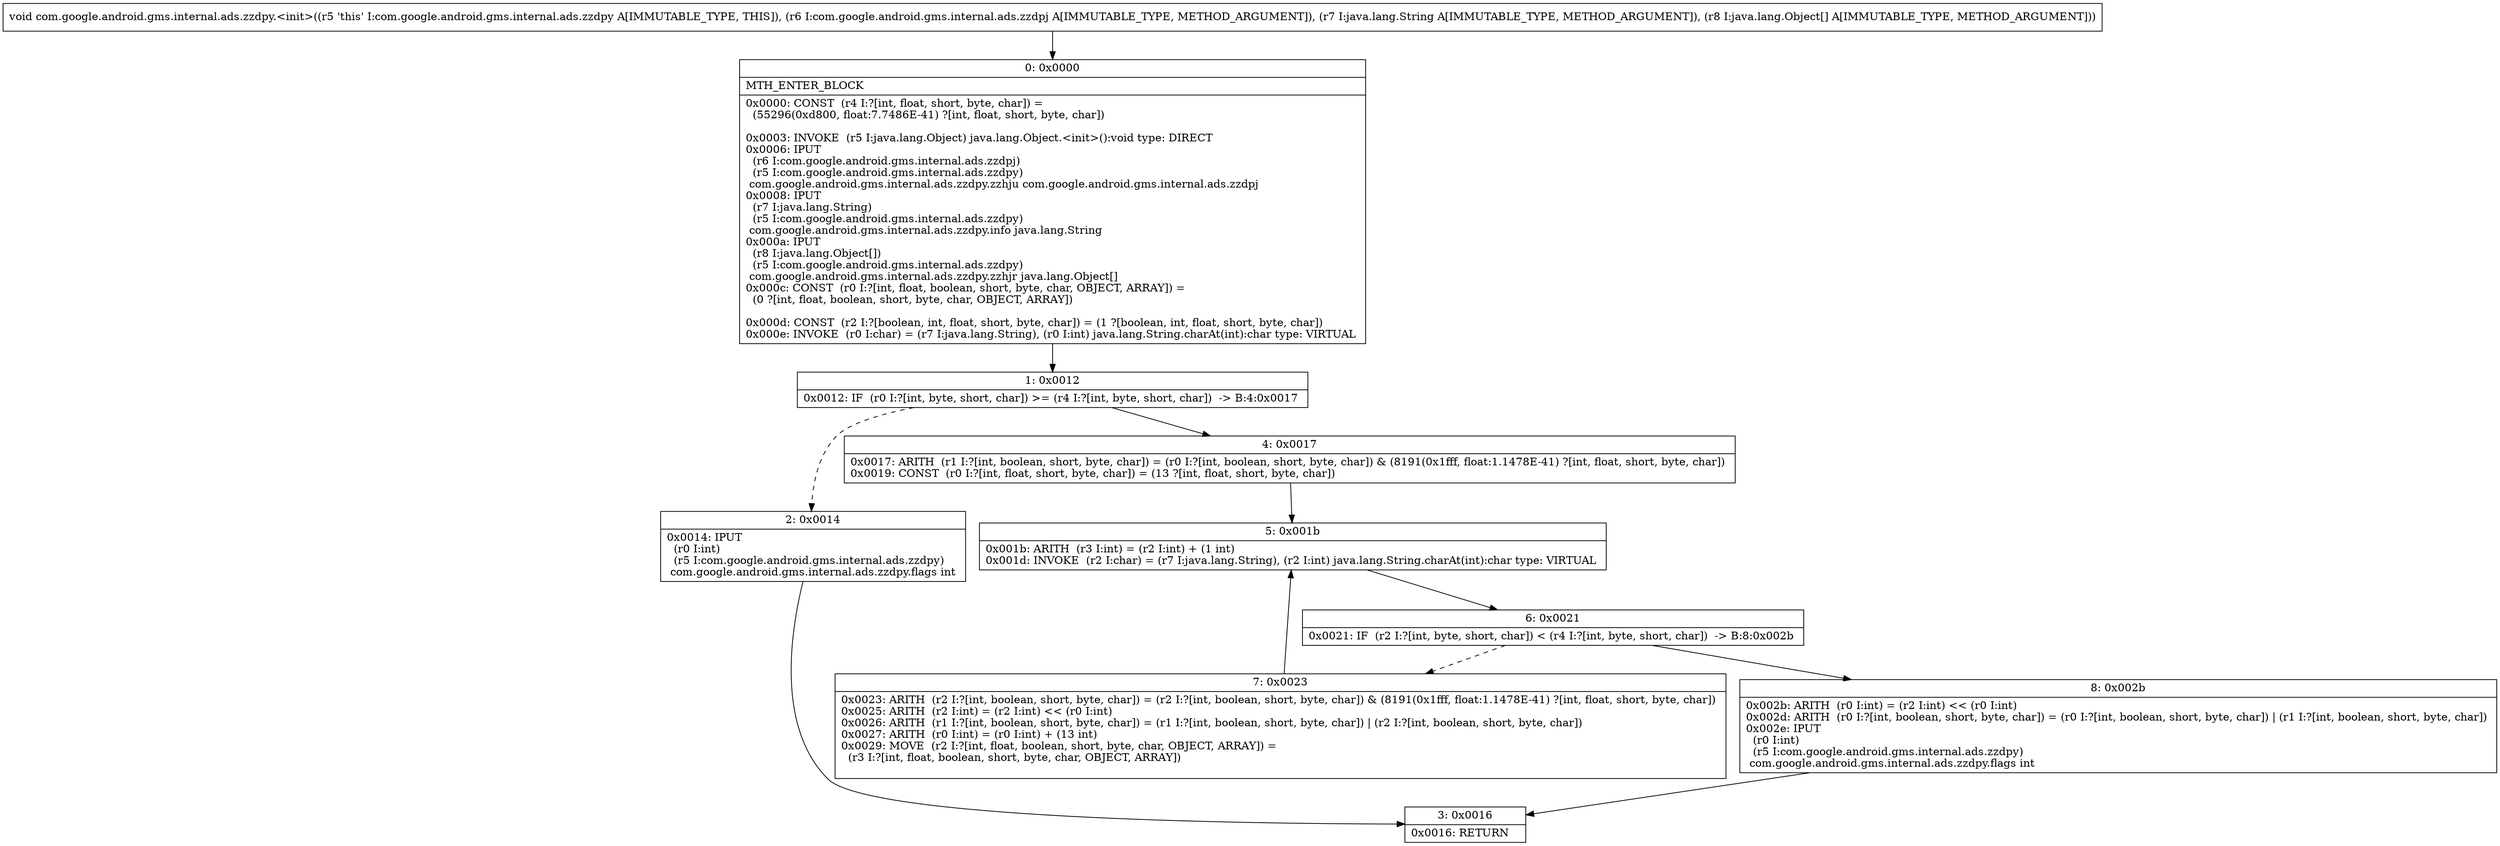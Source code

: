 digraph "CFG forcom.google.android.gms.internal.ads.zzdpy.\<init\>(Lcom\/google\/android\/gms\/internal\/ads\/zzdpj;Ljava\/lang\/String;[Ljava\/lang\/Object;)V" {
Node_0 [shape=record,label="{0\:\ 0x0000|MTH_ENTER_BLOCK\l|0x0000: CONST  (r4 I:?[int, float, short, byte, char]) = \l  (55296(0xd800, float:7.7486E\-41) ?[int, float, short, byte, char])\l \l0x0003: INVOKE  (r5 I:java.lang.Object) java.lang.Object.\<init\>():void type: DIRECT \l0x0006: IPUT  \l  (r6 I:com.google.android.gms.internal.ads.zzdpj)\l  (r5 I:com.google.android.gms.internal.ads.zzdpy)\l com.google.android.gms.internal.ads.zzdpy.zzhju com.google.android.gms.internal.ads.zzdpj \l0x0008: IPUT  \l  (r7 I:java.lang.String)\l  (r5 I:com.google.android.gms.internal.ads.zzdpy)\l com.google.android.gms.internal.ads.zzdpy.info java.lang.String \l0x000a: IPUT  \l  (r8 I:java.lang.Object[])\l  (r5 I:com.google.android.gms.internal.ads.zzdpy)\l com.google.android.gms.internal.ads.zzdpy.zzhjr java.lang.Object[] \l0x000c: CONST  (r0 I:?[int, float, boolean, short, byte, char, OBJECT, ARRAY]) = \l  (0 ?[int, float, boolean, short, byte, char, OBJECT, ARRAY])\l \l0x000d: CONST  (r2 I:?[boolean, int, float, short, byte, char]) = (1 ?[boolean, int, float, short, byte, char]) \l0x000e: INVOKE  (r0 I:char) = (r7 I:java.lang.String), (r0 I:int) java.lang.String.charAt(int):char type: VIRTUAL \l}"];
Node_1 [shape=record,label="{1\:\ 0x0012|0x0012: IF  (r0 I:?[int, byte, short, char]) \>= (r4 I:?[int, byte, short, char])  \-\> B:4:0x0017 \l}"];
Node_2 [shape=record,label="{2\:\ 0x0014|0x0014: IPUT  \l  (r0 I:int)\l  (r5 I:com.google.android.gms.internal.ads.zzdpy)\l com.google.android.gms.internal.ads.zzdpy.flags int \l}"];
Node_3 [shape=record,label="{3\:\ 0x0016|0x0016: RETURN   \l}"];
Node_4 [shape=record,label="{4\:\ 0x0017|0x0017: ARITH  (r1 I:?[int, boolean, short, byte, char]) = (r0 I:?[int, boolean, short, byte, char]) & (8191(0x1fff, float:1.1478E\-41) ?[int, float, short, byte, char]) \l0x0019: CONST  (r0 I:?[int, float, short, byte, char]) = (13 ?[int, float, short, byte, char]) \l}"];
Node_5 [shape=record,label="{5\:\ 0x001b|0x001b: ARITH  (r3 I:int) = (r2 I:int) + (1 int) \l0x001d: INVOKE  (r2 I:char) = (r7 I:java.lang.String), (r2 I:int) java.lang.String.charAt(int):char type: VIRTUAL \l}"];
Node_6 [shape=record,label="{6\:\ 0x0021|0x0021: IF  (r2 I:?[int, byte, short, char]) \< (r4 I:?[int, byte, short, char])  \-\> B:8:0x002b \l}"];
Node_7 [shape=record,label="{7\:\ 0x0023|0x0023: ARITH  (r2 I:?[int, boolean, short, byte, char]) = (r2 I:?[int, boolean, short, byte, char]) & (8191(0x1fff, float:1.1478E\-41) ?[int, float, short, byte, char]) \l0x0025: ARITH  (r2 I:int) = (r2 I:int) \<\< (r0 I:int) \l0x0026: ARITH  (r1 I:?[int, boolean, short, byte, char]) = (r1 I:?[int, boolean, short, byte, char]) \| (r2 I:?[int, boolean, short, byte, char]) \l0x0027: ARITH  (r0 I:int) = (r0 I:int) + (13 int) \l0x0029: MOVE  (r2 I:?[int, float, boolean, short, byte, char, OBJECT, ARRAY]) = \l  (r3 I:?[int, float, boolean, short, byte, char, OBJECT, ARRAY])\l \l}"];
Node_8 [shape=record,label="{8\:\ 0x002b|0x002b: ARITH  (r0 I:int) = (r2 I:int) \<\< (r0 I:int) \l0x002d: ARITH  (r0 I:?[int, boolean, short, byte, char]) = (r0 I:?[int, boolean, short, byte, char]) \| (r1 I:?[int, boolean, short, byte, char]) \l0x002e: IPUT  \l  (r0 I:int)\l  (r5 I:com.google.android.gms.internal.ads.zzdpy)\l com.google.android.gms.internal.ads.zzdpy.flags int \l}"];
MethodNode[shape=record,label="{void com.google.android.gms.internal.ads.zzdpy.\<init\>((r5 'this' I:com.google.android.gms.internal.ads.zzdpy A[IMMUTABLE_TYPE, THIS]), (r6 I:com.google.android.gms.internal.ads.zzdpj A[IMMUTABLE_TYPE, METHOD_ARGUMENT]), (r7 I:java.lang.String A[IMMUTABLE_TYPE, METHOD_ARGUMENT]), (r8 I:java.lang.Object[] A[IMMUTABLE_TYPE, METHOD_ARGUMENT])) }"];
MethodNode -> Node_0;
Node_0 -> Node_1;
Node_1 -> Node_2[style=dashed];
Node_1 -> Node_4;
Node_2 -> Node_3;
Node_4 -> Node_5;
Node_5 -> Node_6;
Node_6 -> Node_7[style=dashed];
Node_6 -> Node_8;
Node_7 -> Node_5;
Node_8 -> Node_3;
}

